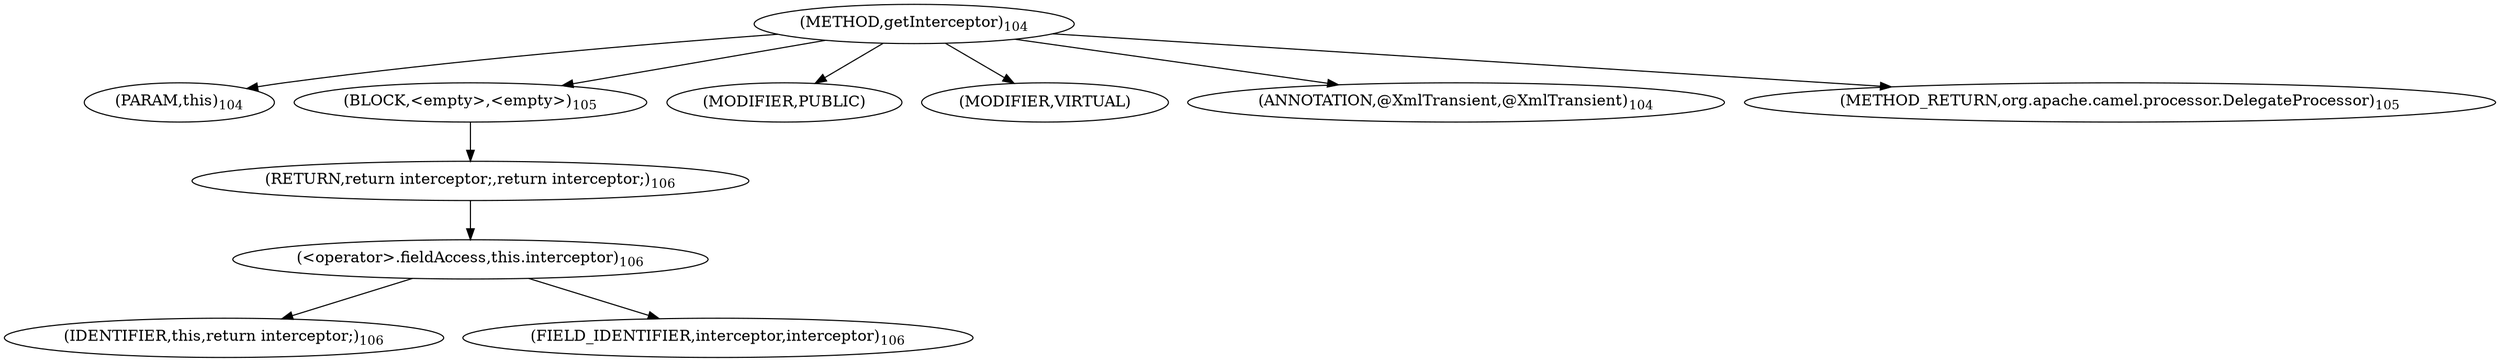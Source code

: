 digraph "getInterceptor" {  
"204" [label = <(METHOD,getInterceptor)<SUB>104</SUB>> ]
"205" [label = <(PARAM,this)<SUB>104</SUB>> ]
"206" [label = <(BLOCK,&lt;empty&gt;,&lt;empty&gt;)<SUB>105</SUB>> ]
"207" [label = <(RETURN,return interceptor;,return interceptor;)<SUB>106</SUB>> ]
"208" [label = <(&lt;operator&gt;.fieldAccess,this.interceptor)<SUB>106</SUB>> ]
"209" [label = <(IDENTIFIER,this,return interceptor;)<SUB>106</SUB>> ]
"210" [label = <(FIELD_IDENTIFIER,interceptor,interceptor)<SUB>106</SUB>> ]
"211" [label = <(MODIFIER,PUBLIC)> ]
"212" [label = <(MODIFIER,VIRTUAL)> ]
"213" [label = <(ANNOTATION,@XmlTransient,@XmlTransient)<SUB>104</SUB>> ]
"214" [label = <(METHOD_RETURN,org.apache.camel.processor.DelegateProcessor)<SUB>105</SUB>> ]
  "204" -> "205" 
  "204" -> "206" 
  "204" -> "211" 
  "204" -> "212" 
  "204" -> "213" 
  "204" -> "214" 
  "206" -> "207" 
  "207" -> "208" 
  "208" -> "209" 
  "208" -> "210" 
}
